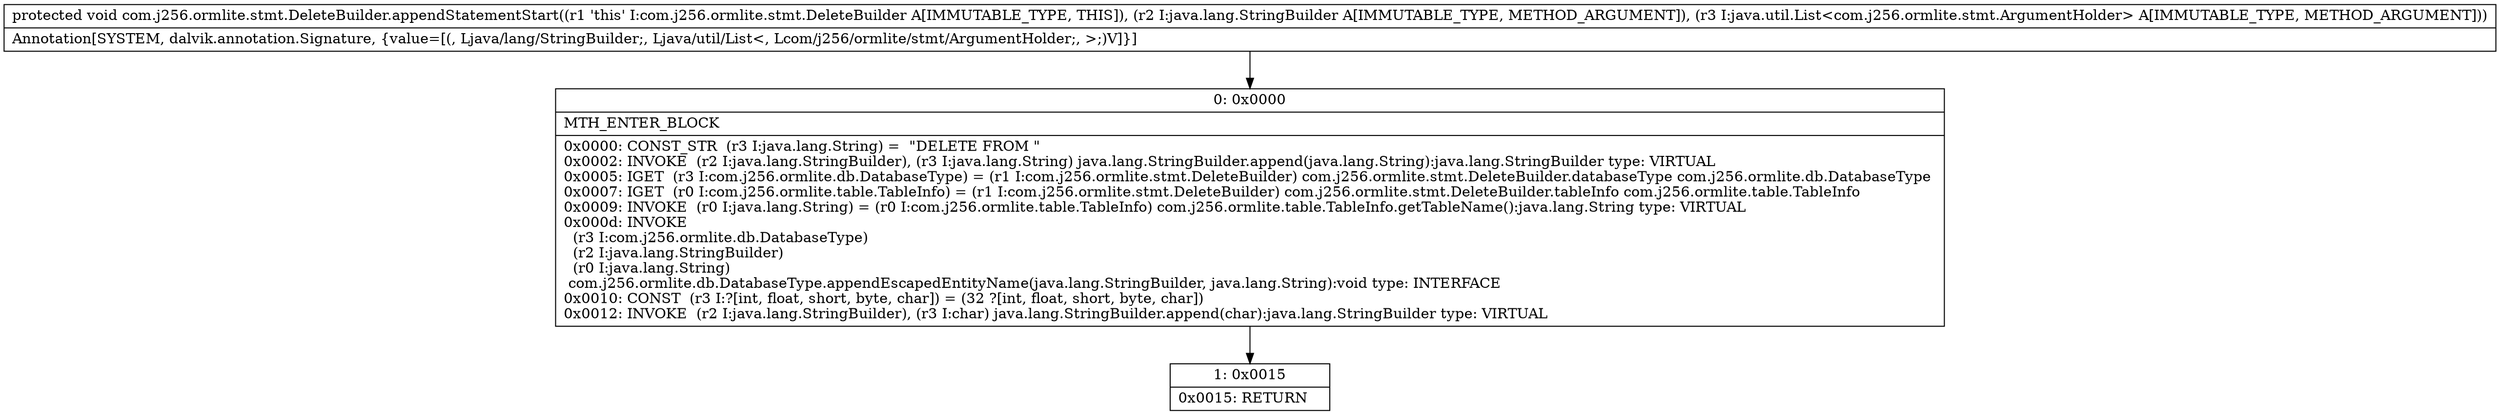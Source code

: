 digraph "CFG forcom.j256.ormlite.stmt.DeleteBuilder.appendStatementStart(Ljava\/lang\/StringBuilder;Ljava\/util\/List;)V" {
Node_0 [shape=record,label="{0\:\ 0x0000|MTH_ENTER_BLOCK\l|0x0000: CONST_STR  (r3 I:java.lang.String) =  \"DELETE FROM \" \l0x0002: INVOKE  (r2 I:java.lang.StringBuilder), (r3 I:java.lang.String) java.lang.StringBuilder.append(java.lang.String):java.lang.StringBuilder type: VIRTUAL \l0x0005: IGET  (r3 I:com.j256.ormlite.db.DatabaseType) = (r1 I:com.j256.ormlite.stmt.DeleteBuilder) com.j256.ormlite.stmt.DeleteBuilder.databaseType com.j256.ormlite.db.DatabaseType \l0x0007: IGET  (r0 I:com.j256.ormlite.table.TableInfo) = (r1 I:com.j256.ormlite.stmt.DeleteBuilder) com.j256.ormlite.stmt.DeleteBuilder.tableInfo com.j256.ormlite.table.TableInfo \l0x0009: INVOKE  (r0 I:java.lang.String) = (r0 I:com.j256.ormlite.table.TableInfo) com.j256.ormlite.table.TableInfo.getTableName():java.lang.String type: VIRTUAL \l0x000d: INVOKE  \l  (r3 I:com.j256.ormlite.db.DatabaseType)\l  (r2 I:java.lang.StringBuilder)\l  (r0 I:java.lang.String)\l com.j256.ormlite.db.DatabaseType.appendEscapedEntityName(java.lang.StringBuilder, java.lang.String):void type: INTERFACE \l0x0010: CONST  (r3 I:?[int, float, short, byte, char]) = (32 ?[int, float, short, byte, char]) \l0x0012: INVOKE  (r2 I:java.lang.StringBuilder), (r3 I:char) java.lang.StringBuilder.append(char):java.lang.StringBuilder type: VIRTUAL \l}"];
Node_1 [shape=record,label="{1\:\ 0x0015|0x0015: RETURN   \l}"];
MethodNode[shape=record,label="{protected void com.j256.ormlite.stmt.DeleteBuilder.appendStatementStart((r1 'this' I:com.j256.ormlite.stmt.DeleteBuilder A[IMMUTABLE_TYPE, THIS]), (r2 I:java.lang.StringBuilder A[IMMUTABLE_TYPE, METHOD_ARGUMENT]), (r3 I:java.util.List\<com.j256.ormlite.stmt.ArgumentHolder\> A[IMMUTABLE_TYPE, METHOD_ARGUMENT]))  | Annotation[SYSTEM, dalvik.annotation.Signature, \{value=[(, Ljava\/lang\/StringBuilder;, Ljava\/util\/List\<, Lcom\/j256\/ormlite\/stmt\/ArgumentHolder;, \>;)V]\}]\l}"];
MethodNode -> Node_0;
Node_0 -> Node_1;
}

